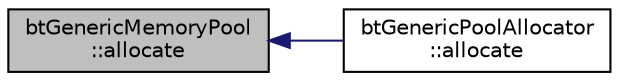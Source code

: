 digraph "btGenericMemoryPool::allocate"
{
  edge [fontname="Helvetica",fontsize="10",labelfontname="Helvetica",labelfontsize="10"];
  node [fontname="Helvetica",fontsize="10",shape=record];
  rankdir="LR";
  Node1 [label="btGenericMemoryPool\l::allocate",height=0.2,width=0.4,color="black", fillcolor="grey75", style="filled", fontcolor="black"];
  Node1 -> Node2 [dir="back",color="midnightblue",fontsize="10",style="solid",fontname="Helvetica"];
  Node2 [label="btGenericPoolAllocator\l::allocate",height=0.2,width=0.4,color="black", fillcolor="white", style="filled",URL="$classbt_generic_pool_allocator.html#ae07307fd61ffa9ce47b5f198b87d17e1",tooltip="Allocates memory in pool. "];
}
